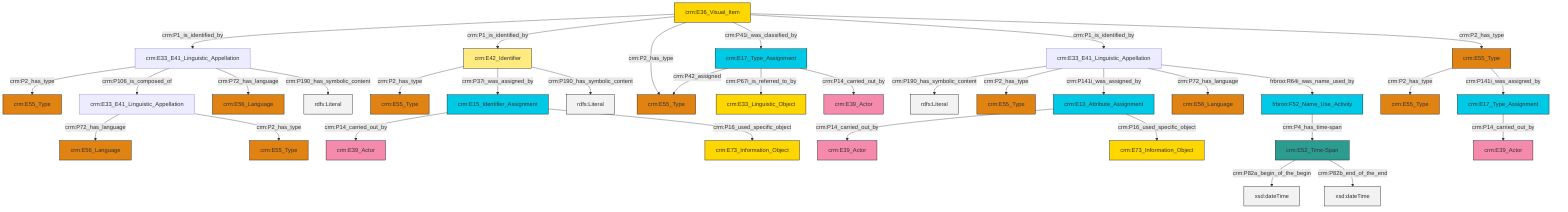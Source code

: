 graph TD
classDef Literal fill:#f2f2f2,stroke:#000000;
classDef CRM_Entity fill:#FFFFFF,stroke:#000000;
classDef Temporal_Entity fill:#00C9E6, stroke:#000000;
classDef Type fill:#E18312, stroke:#000000;
classDef Time-Span fill:#2C9C91, stroke:#000000;
classDef Appellation fill:#FFEB7F, stroke:#000000;
classDef Place fill:#008836, stroke:#000000;
classDef Persistent_Item fill:#B266B2, stroke:#000000;
classDef Conceptual_Object fill:#FFD700, stroke:#000000;
classDef Physical_Thing fill:#D2B48C, stroke:#000000;
classDef Actor fill:#f58aad, stroke:#000000;
classDef PC_Classes fill:#4ce600, stroke:#000000;
classDef Multi fill:#cccccc,stroke:#000000;

0["crm:E33_E41_Linguistic_Appellation"]:::Default -->|crm:P72_has_language| 1["crm:E56_Language"]:::Type
4["crm:E42_Identifier"]:::Appellation -->|crm:P2_has_type| 5["crm:E55_Type"]:::Type
10["crm:E17_Type_Assignment"]:::Temporal_Entity -->|crm:P42_assigned| 2["crm:E55_Type"]:::Type
11["frbroo:F52_Name_Use_Activity"]:::Temporal_Entity -->|crm:P4_has_time-span| 12["crm:E52_Time-Span"]:::Time-Span
13["crm:E13_Attribute_Assignment"]:::Temporal_Entity -->|crm:P14_carried_out_by| 14["crm:E39_Actor"]:::Actor
15["crm:E36_Visual_Item"]:::Conceptual_Object -->|crm:P1_is_identified_by| 16["crm:E33_E41_Linguistic_Appellation"]:::Default
4["crm:E42_Identifier"]:::Appellation -->|crm:P37i_was_assigned_by| 17["crm:E15_Identifier_Assignment"]:::Temporal_Entity
17["crm:E15_Identifier_Assignment"]:::Temporal_Entity -->|crm:P14_carried_out_by| 18["crm:E39_Actor"]:::Actor
15["crm:E36_Visual_Item"]:::Conceptual_Object -->|crm:P1_is_identified_by| 4["crm:E42_Identifier"]:::Appellation
28["crm:E33_E41_Linguistic_Appellation"]:::Default -->|crm:P190_has_symbolic_content| 29[rdfs:Literal]:::Literal
28["crm:E33_E41_Linguistic_Appellation"]:::Default -->|crm:P2_has_type| 20["crm:E55_Type"]:::Type
17["crm:E15_Identifier_Assignment"]:::Temporal_Entity -->|crm:P16_used_specific_object| 33["crm:E73_Information_Object"]:::Conceptual_Object
0["crm:E33_E41_Linguistic_Appellation"]:::Default -->|crm:P2_has_type| 8["crm:E55_Type"]:::Type
12["crm:E52_Time-Span"]:::Time-Span -->|crm:P82a_begin_of_the_begin| 40[xsd:dateTime]:::Literal
13["crm:E13_Attribute_Assignment"]:::Temporal_Entity -->|crm:P16_used_specific_object| 24["crm:E73_Information_Object"]:::Conceptual_Object
38["crm:E55_Type"]:::Type -->|crm:P2_has_type| 45["crm:E55_Type"]:::Type
10["crm:E17_Type_Assignment"]:::Temporal_Entity -->|crm:P67i_is_referred_to_by| 26["crm:E33_Linguistic_Object"]:::Conceptual_Object
38["crm:E55_Type"]:::Type -->|crm:P141i_was_assigned_by| 49["crm:E17_Type_Assignment"]:::Temporal_Entity
16["crm:E33_E41_Linguistic_Appellation"]:::Default -->|crm:P2_has_type| 46["crm:E55_Type"]:::Type
15["crm:E36_Visual_Item"]:::Conceptual_Object -->|crm:P2_has_type| 2["crm:E55_Type"]:::Type
15["crm:E36_Visual_Item"]:::Conceptual_Object -->|crm:P41i_was_classified_by| 10["crm:E17_Type_Assignment"]:::Temporal_Entity
4["crm:E42_Identifier"]:::Appellation -->|crm:P190_has_symbolic_content| 55[rdfs:Literal]:::Literal
16["crm:E33_E41_Linguistic_Appellation"]:::Default -->|crm:P106_is_composed_of| 0["crm:E33_E41_Linguistic_Appellation"]:::Default
15["crm:E36_Visual_Item"]:::Conceptual_Object -->|crm:P1_is_identified_by| 28["crm:E33_E41_Linguistic_Appellation"]:::Default
28["crm:E33_E41_Linguistic_Appellation"]:::Default -->|crm:P141i_was_assigned_by| 13["crm:E13_Attribute_Assignment"]:::Temporal_Entity
12["crm:E52_Time-Span"]:::Time-Span -->|crm:P82b_end_of_the_end| 57[xsd:dateTime]:::Literal
15["crm:E36_Visual_Item"]:::Conceptual_Object -->|crm:P2_has_type| 38["crm:E55_Type"]:::Type
28["crm:E33_E41_Linguistic_Appellation"]:::Default -->|crm:P72_has_language| 31["crm:E56_Language"]:::Type
28["crm:E33_E41_Linguistic_Appellation"]:::Default -->|frbroo:R64i_was_name_used_by| 11["frbroo:F52_Name_Use_Activity"]:::Temporal_Entity
16["crm:E33_E41_Linguistic_Appellation"]:::Default -->|crm:P72_has_language| 36["crm:E56_Language"]:::Type
10["crm:E17_Type_Assignment"]:::Temporal_Entity -->|crm:P14_carried_out_by| 6["crm:E39_Actor"]:::Actor
49["crm:E17_Type_Assignment"]:::Temporal_Entity -->|crm:P14_carried_out_by| 42["crm:E39_Actor"]:::Actor
16["crm:E33_E41_Linguistic_Appellation"]:::Default -->|crm:P190_has_symbolic_content| 63[rdfs:Literal]:::Literal